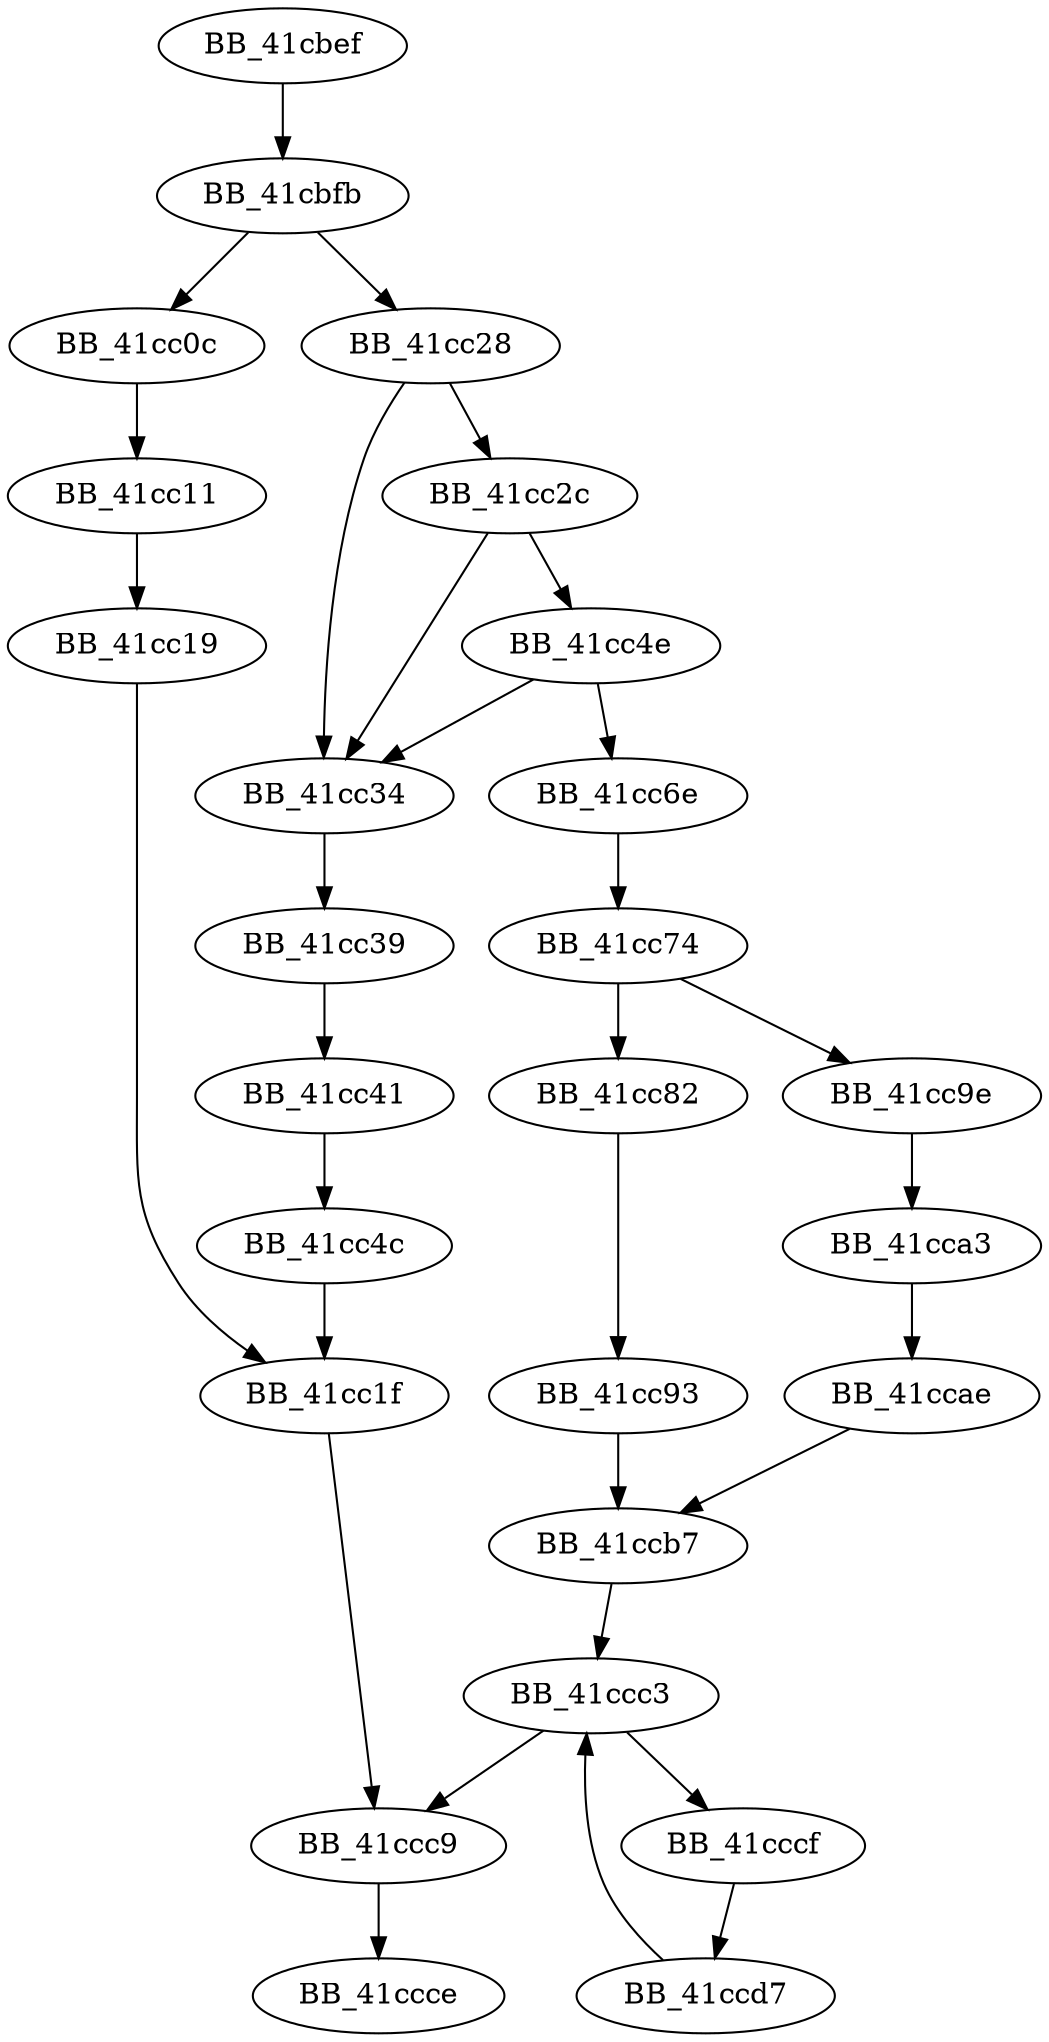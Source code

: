 DiGraph __lseeki64{
BB_41cbef->BB_41cbfb
BB_41cbfb->BB_41cc0c
BB_41cbfb->BB_41cc28
BB_41cc0c->BB_41cc11
BB_41cc11->BB_41cc19
BB_41cc19->BB_41cc1f
BB_41cc1f->BB_41ccc9
BB_41cc28->BB_41cc2c
BB_41cc28->BB_41cc34
BB_41cc2c->BB_41cc34
BB_41cc2c->BB_41cc4e
BB_41cc34->BB_41cc39
BB_41cc39->BB_41cc41
BB_41cc41->BB_41cc4c
BB_41cc4c->BB_41cc1f
BB_41cc4e->BB_41cc34
BB_41cc4e->BB_41cc6e
BB_41cc6e->BB_41cc74
BB_41cc74->BB_41cc82
BB_41cc74->BB_41cc9e
BB_41cc82->BB_41cc93
BB_41cc93->BB_41ccb7
BB_41cc9e->BB_41cca3
BB_41cca3->BB_41ccae
BB_41ccae->BB_41ccb7
BB_41ccb7->BB_41ccc3
BB_41ccc3->BB_41ccc9
BB_41ccc3->BB_41cccf
BB_41ccc9->BB_41ccce
BB_41cccf->BB_41ccd7
BB_41ccd7->BB_41ccc3
}
